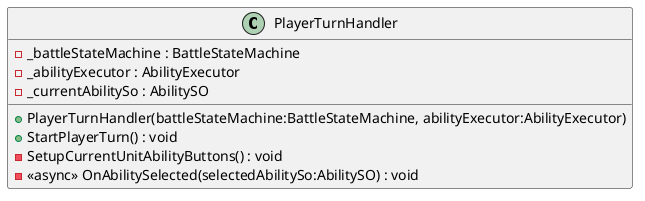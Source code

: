 @startuml
class PlayerTurnHandler {
    - _battleStateMachine : BattleStateMachine
    - _abilityExecutor : AbilityExecutor
    - _currentAbilitySo : AbilitySO
    + PlayerTurnHandler(battleStateMachine:BattleStateMachine, abilityExecutor:AbilityExecutor)
    + StartPlayerTurn() : void
    - SetupCurrentUnitAbilityButtons() : void
    - <<async>> OnAbilitySelected(selectedAbilitySo:AbilitySO) : void
}
@enduml
